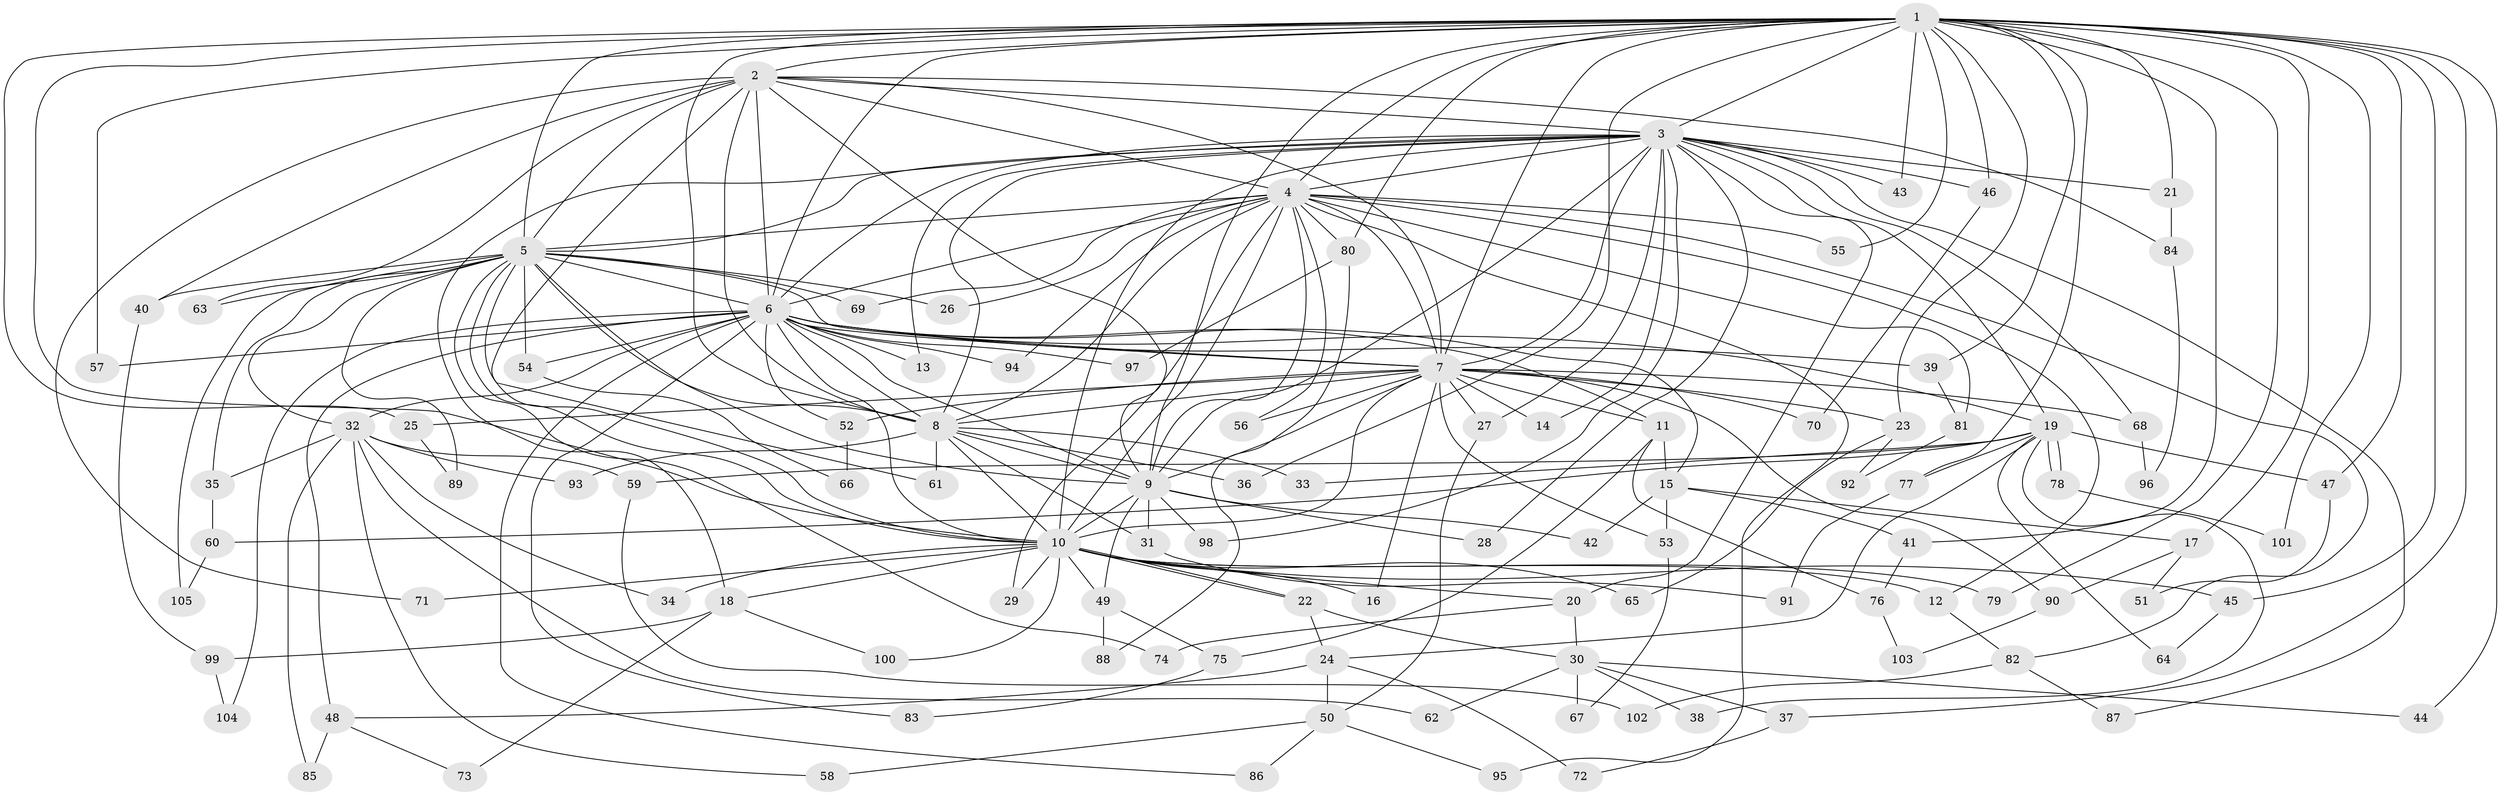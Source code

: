 // coarse degree distribution, {15: 0.03225806451612903, 1: 0.3225806451612903, 2: 0.4838709677419355, 7: 0.03225806451612903, 14: 0.03225806451612903, 9: 0.03225806451612903, 4: 0.03225806451612903, 13: 0.03225806451612903}
// Generated by graph-tools (version 1.1) at 2025/48/03/04/25 21:48:58]
// undirected, 105 vertices, 235 edges
graph export_dot {
graph [start="1"]
  node [color=gray90,style=filled];
  1;
  2;
  3;
  4;
  5;
  6;
  7;
  8;
  9;
  10;
  11;
  12;
  13;
  14;
  15;
  16;
  17;
  18;
  19;
  20;
  21;
  22;
  23;
  24;
  25;
  26;
  27;
  28;
  29;
  30;
  31;
  32;
  33;
  34;
  35;
  36;
  37;
  38;
  39;
  40;
  41;
  42;
  43;
  44;
  45;
  46;
  47;
  48;
  49;
  50;
  51;
  52;
  53;
  54;
  55;
  56;
  57;
  58;
  59;
  60;
  61;
  62;
  63;
  64;
  65;
  66;
  67;
  68;
  69;
  70;
  71;
  72;
  73;
  74;
  75;
  76;
  77;
  78;
  79;
  80;
  81;
  82;
  83;
  84;
  85;
  86;
  87;
  88;
  89;
  90;
  91;
  92;
  93;
  94;
  95;
  96;
  97;
  98;
  99;
  100;
  101;
  102;
  103;
  104;
  105;
  1 -- 2;
  1 -- 3;
  1 -- 4;
  1 -- 5;
  1 -- 6;
  1 -- 7;
  1 -- 8;
  1 -- 9;
  1 -- 10;
  1 -- 17;
  1 -- 21;
  1 -- 23;
  1 -- 25;
  1 -- 36;
  1 -- 37;
  1 -- 39;
  1 -- 41;
  1 -- 43;
  1 -- 44;
  1 -- 45;
  1 -- 46;
  1 -- 47;
  1 -- 55;
  1 -- 57;
  1 -- 77;
  1 -- 79;
  1 -- 80;
  1 -- 101;
  2 -- 3;
  2 -- 4;
  2 -- 5;
  2 -- 6;
  2 -- 7;
  2 -- 8;
  2 -- 9;
  2 -- 10;
  2 -- 40;
  2 -- 63;
  2 -- 71;
  2 -- 84;
  3 -- 4;
  3 -- 5;
  3 -- 6;
  3 -- 7;
  3 -- 8;
  3 -- 9;
  3 -- 10;
  3 -- 13;
  3 -- 14;
  3 -- 18;
  3 -- 19;
  3 -- 20;
  3 -- 21;
  3 -- 27;
  3 -- 28;
  3 -- 43;
  3 -- 46;
  3 -- 68;
  3 -- 87;
  3 -- 98;
  4 -- 5;
  4 -- 6;
  4 -- 7;
  4 -- 8;
  4 -- 9;
  4 -- 10;
  4 -- 12;
  4 -- 26;
  4 -- 29;
  4 -- 55;
  4 -- 56;
  4 -- 69;
  4 -- 80;
  4 -- 81;
  4 -- 82;
  4 -- 94;
  4 -- 95;
  5 -- 6;
  5 -- 7;
  5 -- 8;
  5 -- 9;
  5 -- 10;
  5 -- 26;
  5 -- 32;
  5 -- 35;
  5 -- 40;
  5 -- 54;
  5 -- 61;
  5 -- 63;
  5 -- 69;
  5 -- 74;
  5 -- 89;
  5 -- 105;
  6 -- 7;
  6 -- 8;
  6 -- 9;
  6 -- 10;
  6 -- 11;
  6 -- 13;
  6 -- 15;
  6 -- 19;
  6 -- 32;
  6 -- 39;
  6 -- 48;
  6 -- 52;
  6 -- 54;
  6 -- 57;
  6 -- 83;
  6 -- 86;
  6 -- 94;
  6 -- 97;
  6 -- 104;
  7 -- 8;
  7 -- 9;
  7 -- 10;
  7 -- 11;
  7 -- 14;
  7 -- 16;
  7 -- 23;
  7 -- 25;
  7 -- 27;
  7 -- 52;
  7 -- 53;
  7 -- 56;
  7 -- 68;
  7 -- 70;
  7 -- 90;
  8 -- 9;
  8 -- 10;
  8 -- 31;
  8 -- 33;
  8 -- 36;
  8 -- 61;
  8 -- 93;
  9 -- 10;
  9 -- 28;
  9 -- 31;
  9 -- 42;
  9 -- 49;
  9 -- 98;
  10 -- 12;
  10 -- 16;
  10 -- 18;
  10 -- 20;
  10 -- 22;
  10 -- 22;
  10 -- 29;
  10 -- 34;
  10 -- 45;
  10 -- 49;
  10 -- 65;
  10 -- 71;
  10 -- 79;
  10 -- 100;
  11 -- 15;
  11 -- 75;
  11 -- 76;
  12 -- 82;
  15 -- 17;
  15 -- 41;
  15 -- 42;
  15 -- 53;
  17 -- 51;
  17 -- 90;
  18 -- 73;
  18 -- 99;
  18 -- 100;
  19 -- 24;
  19 -- 33;
  19 -- 38;
  19 -- 47;
  19 -- 59;
  19 -- 60;
  19 -- 64;
  19 -- 77;
  19 -- 78;
  19 -- 78;
  20 -- 30;
  20 -- 74;
  21 -- 84;
  22 -- 24;
  22 -- 30;
  23 -- 65;
  23 -- 92;
  24 -- 48;
  24 -- 50;
  24 -- 72;
  25 -- 89;
  27 -- 50;
  30 -- 37;
  30 -- 38;
  30 -- 44;
  30 -- 62;
  30 -- 67;
  31 -- 91;
  32 -- 34;
  32 -- 35;
  32 -- 58;
  32 -- 59;
  32 -- 62;
  32 -- 85;
  32 -- 93;
  35 -- 60;
  37 -- 72;
  39 -- 81;
  40 -- 99;
  41 -- 76;
  45 -- 64;
  46 -- 70;
  47 -- 51;
  48 -- 73;
  48 -- 85;
  49 -- 75;
  49 -- 88;
  50 -- 58;
  50 -- 86;
  50 -- 95;
  52 -- 66;
  53 -- 67;
  54 -- 66;
  59 -- 102;
  60 -- 105;
  68 -- 96;
  75 -- 83;
  76 -- 103;
  77 -- 91;
  78 -- 101;
  80 -- 88;
  80 -- 97;
  81 -- 92;
  82 -- 87;
  82 -- 102;
  84 -- 96;
  90 -- 103;
  99 -- 104;
}
